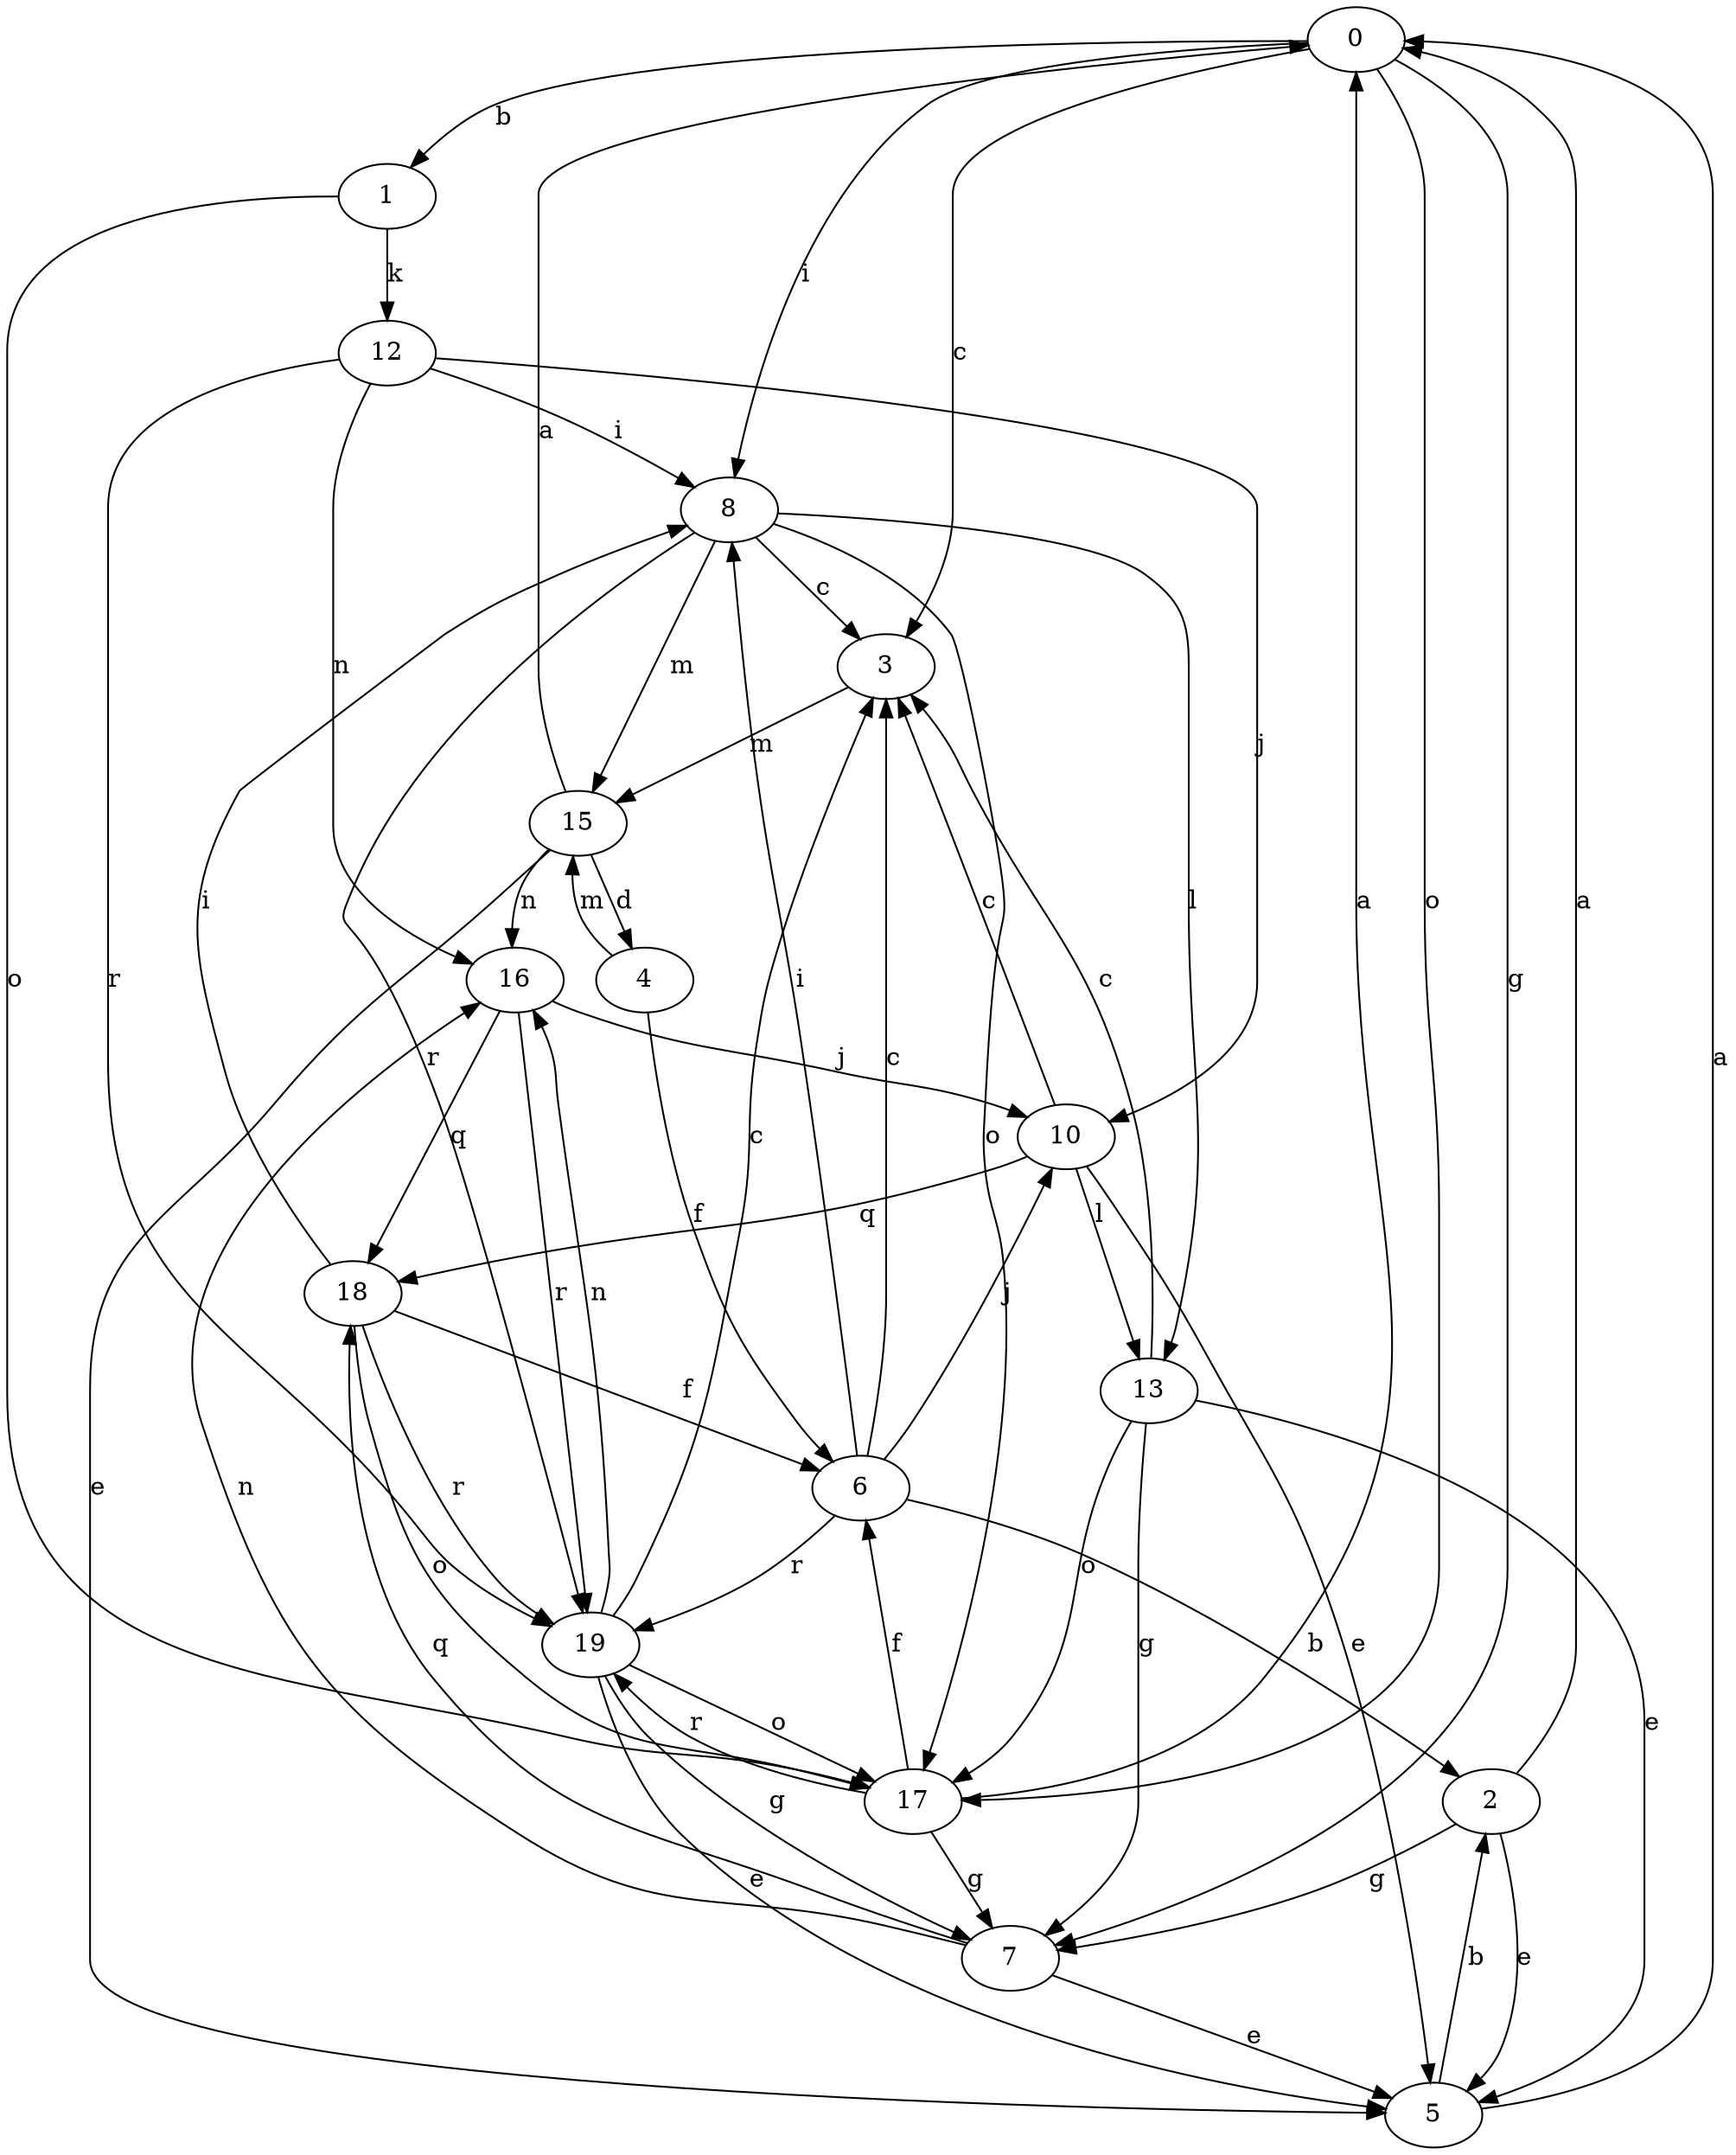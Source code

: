 strict digraph  {
0;
1;
2;
3;
4;
5;
6;
7;
8;
10;
12;
13;
15;
16;
17;
18;
19;
0 -> 1  [label=b];
0 -> 3  [label=c];
0 -> 7  [label=g];
0 -> 8  [label=i];
0 -> 17  [label=o];
1 -> 12  [label=k];
1 -> 17  [label=o];
2 -> 0  [label=a];
2 -> 5  [label=e];
2 -> 7  [label=g];
3 -> 15  [label=m];
4 -> 6  [label=f];
4 -> 15  [label=m];
5 -> 0  [label=a];
5 -> 2  [label=b];
6 -> 2  [label=b];
6 -> 3  [label=c];
6 -> 8  [label=i];
6 -> 10  [label=j];
6 -> 19  [label=r];
7 -> 5  [label=e];
7 -> 16  [label=n];
7 -> 18  [label=q];
8 -> 3  [label=c];
8 -> 13  [label=l];
8 -> 15  [label=m];
8 -> 17  [label=o];
8 -> 19  [label=r];
10 -> 3  [label=c];
10 -> 5  [label=e];
10 -> 13  [label=l];
10 -> 18  [label=q];
12 -> 8  [label=i];
12 -> 10  [label=j];
12 -> 16  [label=n];
12 -> 19  [label=r];
13 -> 3  [label=c];
13 -> 5  [label=e];
13 -> 7  [label=g];
13 -> 17  [label=o];
15 -> 0  [label=a];
15 -> 4  [label=d];
15 -> 5  [label=e];
15 -> 16  [label=n];
16 -> 10  [label=j];
16 -> 18  [label=q];
16 -> 19  [label=r];
17 -> 0  [label=a];
17 -> 6  [label=f];
17 -> 7  [label=g];
17 -> 19  [label=r];
18 -> 6  [label=f];
18 -> 8  [label=i];
18 -> 17  [label=o];
18 -> 19  [label=r];
19 -> 3  [label=c];
19 -> 5  [label=e];
19 -> 7  [label=g];
19 -> 16  [label=n];
19 -> 17  [label=o];
}
